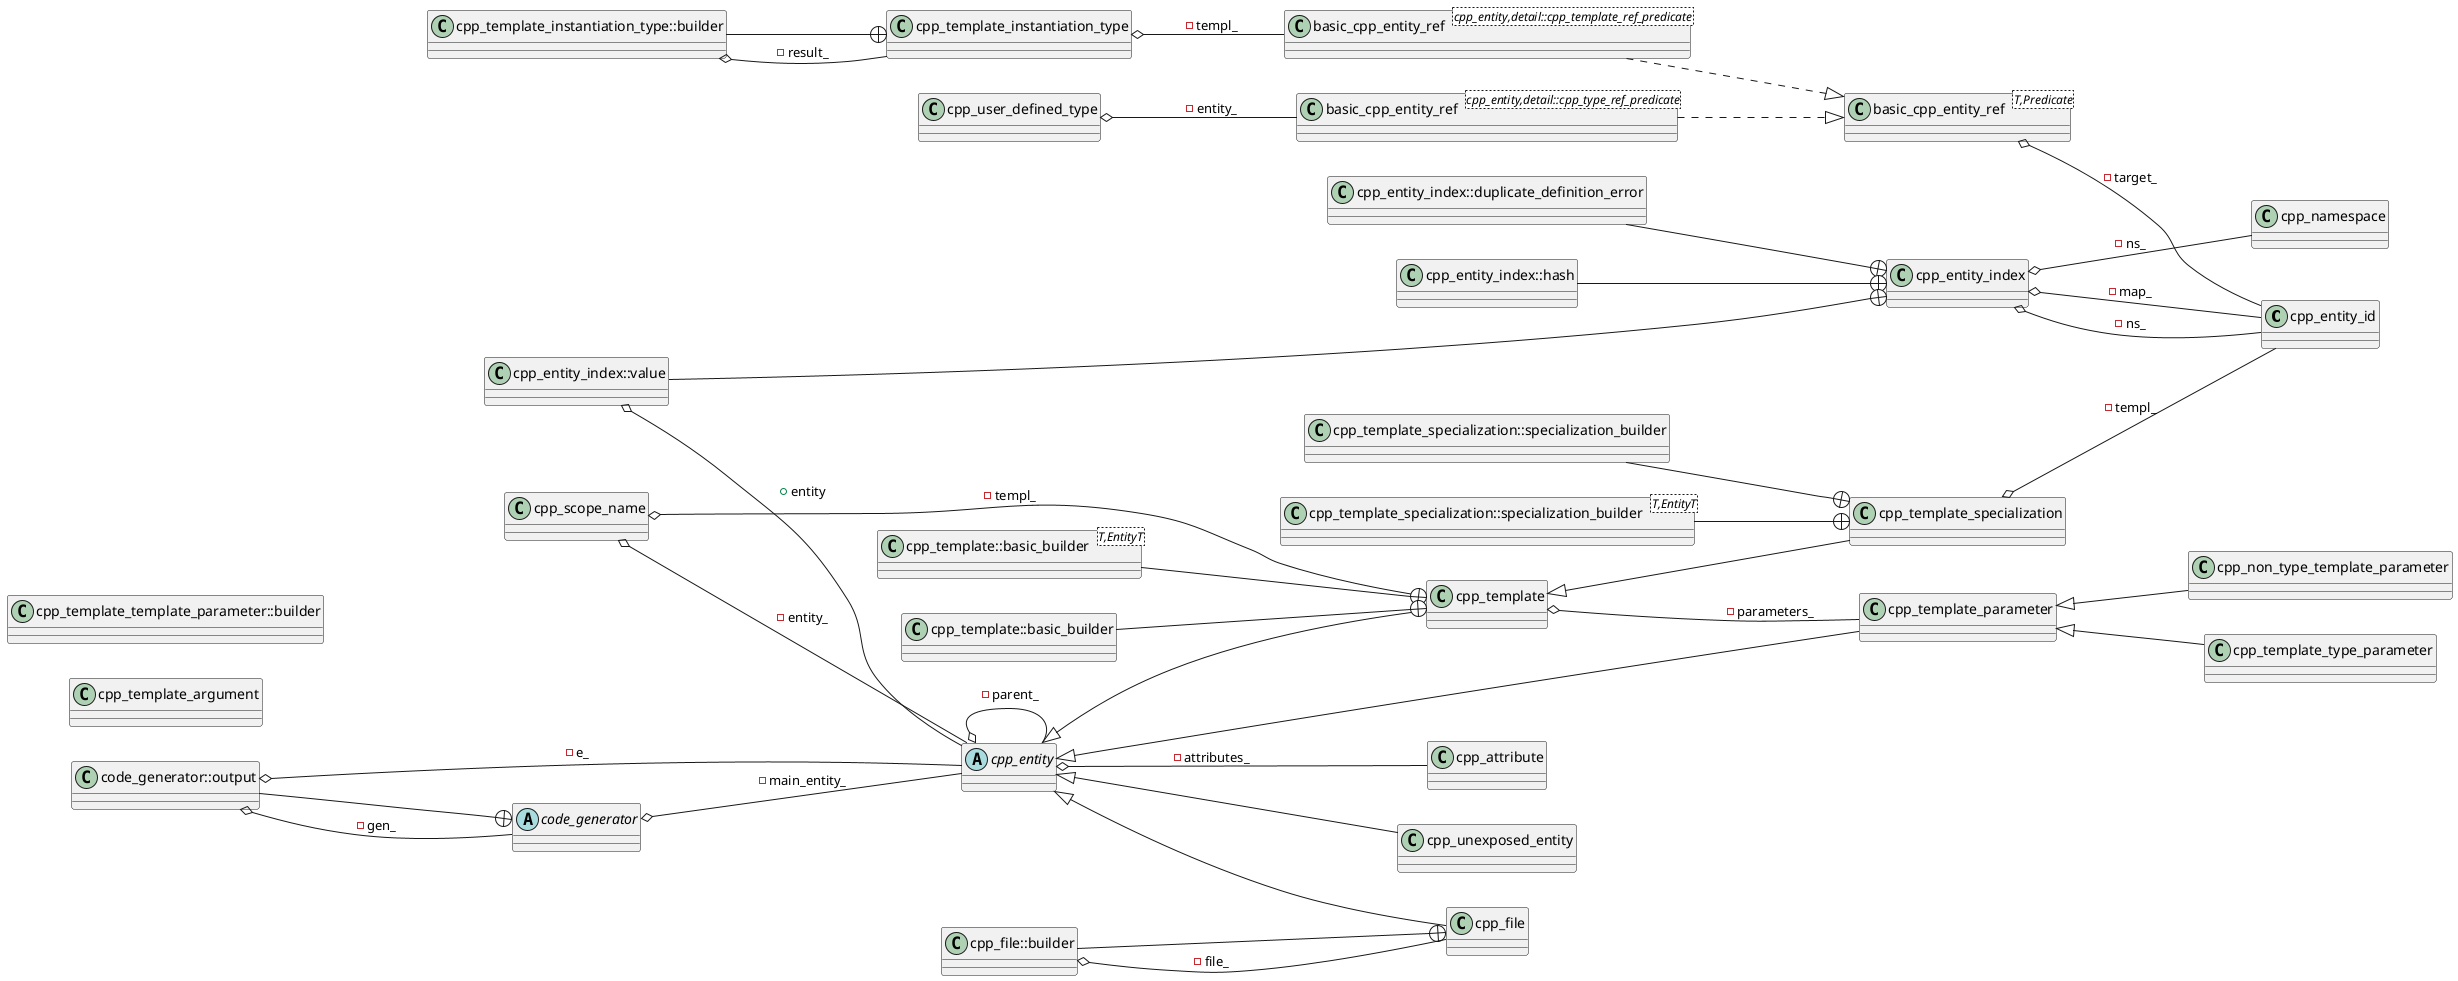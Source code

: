 @startuml
left to right direction
class "cpp_entity_id" as C_0001152344551163828554
class C_0001152344551163828554 [[https://github.com/foonathan/cppast/blob/f81be80b524a88533f7e5eefd96fe10dc59cc289/include/cppast/cpp_entity_index.hpp#L38{A [ts::strong_typedef]() representing the unique id of a [cppast::cpp_entity](). It is comparable for equality.}]] {
}
class "cpp_entity_index" as C_0001989731226165037041
class C_0001989731226165037041 [[https://github.com/foonathan/cppast/blob/f81be80b524a88533f7e5eefd96fe10dc59cc289/include/cppast/cpp_entity_index.hpp#L58{An index of all [cppast::cpp_entity]() objects created. It maps [cppast::cpp_entity_id]() to references to the [cppast::cpp_entity]() objects.}]] {
}
class "cpp_entity_index::duplicate_definition_error" as C_0001989531636101477120
class C_0001989531636101477120 [[https://github.com/foonathan/cppast/blob/f81be80b524a88533f7e5eefd96fe10dc59cc289/include/cppast/cpp_entity_index.hpp#L62{Exception thrown on duplicate entity definition.}]] {
}
class "cpp_entity_index::hash" as C_0000634431773903245144
class C_0000634431773903245144 [[https://github.com/foonathan/cppast/blob/f81be80b524a88533f7e5eefd96fe10dc59cc289/include/cppast/cpp_entity_index.hpp#L116{cpp_entity_index##hash}]] {
}
class "cpp_entity_index::value" as C_0001918458639534713763
class C_0001918458639534713763 [[https://github.com/foonathan/cppast/blob/f81be80b524a88533f7e5eefd96fe10dc59cc289/include/cppast/cpp_entity_index.hpp#L124{cpp_entity_index##value}]] {
}
class "cpp_attribute" as C_0000560657228528420559
class C_0000560657228528420559 [[https://github.com/foonathan/cppast/blob/f81be80b524a88533f7e5eefd96fe10dc59cc289/include/cppast/cpp_attribute.hpp#L42{A C++ attribute, including `alignas` specifiers. It consists of a name, an optional namespace scope and optional arguments. The scope is just a single identifier and doesn't include the `::` and can be given explicitly or via using. The arguments are as...}]] {
}
class "cpp_scope_name" as C_0001691123644971107631
class C_0001691123644971107631 [[https://github.com/foonathan/cppast/blob/f81be80b524a88533f7e5eefd96fe10dc59cc289/include/cppast/cpp_entity.hpp#L22{The name of a scope. It is a combination of a name and optional template parameters.}]] {
}
abstract "cpp_entity" as C_0001854695372332280903
abstract C_0001854695372332280903 [[https://github.com/foonathan/cppast/blob/f81be80b524a88533f7e5eefd96fe10dc59cc289/include/cppast/cpp_entity.hpp#L47{The base class for all entities in the C++ AST.}]] {
}
class "cpp_unexposed_entity" as C_0001449857709503654826
class C_0001449857709503654826 [[https://github.com/foonathan/cppast/blob/f81be80b524a88533f7e5eefd96fe10dc59cc289/include/cppast/cpp_entity.hpp#L187{A [cppast::cpp_entity]() that isn't exposed directly. The only information available is the raw source code.}]] {
}
class "basic_cpp_entity_ref<T,Predicate>" as C_0001879680673732685376
class C_0001879680673732685376 [[https://github.com/foonathan/cppast/blob/f81be80b524a88533f7e5eefd96fe10dc59cc289/include/cppast/cpp_entity_ref.hpp#L23{A basic reference to some kind of [cppast::cpp_entity](). It can either refer to a single [cppast::cpp_entity]() or multiple. In the later case it is *overloaded*.}]] {
}
class "cpp_file" as C_0001248593507051490272
class C_0001248593507051490272 [[https://github.com/foonathan/cppast/blob/f81be80b524a88533f7e5eefd96fe10dc59cc289/include/cppast/cpp_file.hpp#L27{A [cppast::cpp_entity]() modelling a file. This is the top-level entity of the AST.}]] {
}
class "cpp_file::builder" as C_0000804413027846012019
class C_0000804413027846012019 [[https://github.com/foonathan/cppast/blob/f81be80b524a88533f7e5eefd96fe10dc59cc289/include/cppast/cpp_file.hpp#L33{Builds a [cppast::cpp_file]().}]] {
}
class "cpp_template" as C_0000007122300671081288
class C_0000007122300671081288 [[https://github.com/foonathan/cppast/blob/f81be80b524a88533f7e5eefd96fe10dc59cc289/include/cppast/cppast_fwd.hpp#L61{cpp_template}]] {
}
class "cpp_template_specialization" as C_0000529201356065019777
class C_0000529201356065019777 [[https://github.com/foonathan/cppast/blob/f81be80b524a88533f7e5eefd96fe10dc59cc289/include/cppast/cppast_fwd.hpp#L66{cpp_template_specialization}]] {
}
abstract "code_generator" as C_0000664741342971710245
abstract C_0000664741342971710245 [[https://github.com/foonathan/cppast/blob/f81be80b524a88533f7e5eefd96fe10dc59cc289/include/cppast/cppast_fwd.hpp#L10{code_generator}]] {
}
class "cpp_template_argument" as C_0000701592080768365141
class C_0000701592080768365141 [[https://github.com/foonathan/cppast/blob/f81be80b524a88533f7e5eefd96fe10dc59cc289/include/cppast/cppast_fwd.hpp#L62{cpp_template_argument}]] {
}
class "cpp_template_instantiation_type" as C_0001009421424714355715
class C_0001009421424714355715 [[https://github.com/foonathan/cppast/blob/f81be80b524a88533f7e5eefd96fe10dc59cc289/include/cppast/cppast_fwd.hpp#L63{cpp_template_instantiation_type}]] {
}
class "cpp_template_parameter" as C_0001158442798649543268
class C_0001158442798649543268 [[https://github.com/foonathan/cppast/blob/f81be80b524a88533f7e5eefd96fe10dc59cc289/include/cppast/cppast_fwd.hpp#L64{cpp_template_parameter}]] {
}
class "cpp_namespace" as C_0001318630691633731356
class C_0001318630691633731356 [[https://github.com/foonathan/cppast/blob/f81be80b524a88533f7e5eefd96fe10dc59cc289/include/cppast/cppast_fwd.hpp#L55{cpp_namespace}]] {
}
class "cpp_non_type_template_parameter" as C_0001461284658212381765
class C_0001461284658212381765 [[https://github.com/foonathan/cppast/blob/f81be80b524a88533f7e5eefd96fe10dc59cc289/include/cppast/cppast_fwd.hpp#L56{cpp_non_type_template_parameter}]] {
}
class "cpp_template_type_parameter" as C_0001672854013158225149
class C_0001672854013158225149 [[https://github.com/foonathan/cppast/blob/f81be80b524a88533f7e5eefd96fe10dc59cc289/include/cppast/cppast_fwd.hpp#L68{cpp_template_type_parameter}]] {
}
class "cpp_user_defined_type" as C_0002166954434825938188
class C_0002166954434825938188 [[https://github.com/foonathan/cppast/blob/f81be80b524a88533f7e5eefd96fe10dc59cc289/include/cppast/cppast_fwd.hpp#L75{cpp_user_defined_type}]] {
}
class "code_generator::output" as C_0000192432743316866604
class C_0000192432743316866604 [[https://github.com/foonathan/cppast/blob/f81be80b524a88533f7e5eefd96fe10dc59cc289/include/cppast/code_generator.hpp#L168{Sentinel type used to output a given entity.}]] {
}
class "basic_cpp_entity_ref<cpp_entity,detail::cpp_type_ref_predicate>" as C_0001754391255065006254
class C_0001754391255065006254 {
}
class "basic_cpp_entity_ref<cpp_entity,detail::cpp_template_ref_predicate>" as C_0001397949548864734907
class C_0001397949548864734907 {
}
class "cpp_template_template_parameter::builder" as C_0002011376350760136340
class C_0002011376350760136340 [[https://github.com/foonathan/cppast/blob/f81be80b524a88533f7e5eefd96fe10dc59cc289/include/cppast/cpp_template_parameter.hpp#L179{Builds a [cppast::cpp_template_template_parameter]().}]] {
}
class "cpp_template::basic_builder<T,EntityT>" as C_0001612795213388544040
class C_0001612795213388544040 [[https://github.com/foonathan/cppast/blob/f81be80b524a88533f7e5eefd96fe10dc59cc289/include/cppast/cpp_template.hpp#L36{Builder class for templates. Inherit from it to provide additional setter.}]] {
}
class "cpp_template::basic_builder" as C_0000038754313293006440
class C_0000038754313293006440 [[https://github.com/foonathan/cppast/blob/f81be80b524a88533f7e5eefd96fe10dc59cc289/include/cppast/cpp_template.hpp#L36{Builder class for templates. Inherit from it to provide additional setter.}]] {
}
class "cpp_template_instantiation_type::builder" as C_0000643437011741382402
class C_0000643437011741382402 [[https://github.com/foonathan/cppast/blob/f81be80b524a88533f7e5eefd96fe10dc59cc289/include/cppast/cpp_template.hpp#L97{Builds a [cppast::cpp_template_instantiation]().}]] {
}
class "cpp_template_specialization::specialization_builder<T,EntityT>" as C_0000577199294850900499
class C_0000577199294850900499 [[https://github.com/foonathan/cppast/blob/f81be80b524a88533f7e5eefd96fe10dc59cc289/include/cppast/cpp_template.hpp#L223{Builder class for specializations. Inherit from it to provide additional setter.}]] {
}
class "cpp_template_specialization::specialization_builder" as C_0001653809872678956738
class C_0001653809872678956738 [[https://github.com/foonathan/cppast/blob/f81be80b524a88533f7e5eefd96fe10dc59cc289/include/cppast/cpp_template.hpp#L223{Builder class for specializations. Inherit from it to provide additional setter.}]] {
}
C_0001989731226165037041 o-- C_0001152344551163828554 : -map_
C_0001989731226165037041 o-- C_0001152344551163828554 : -ns_
C_0001989731226165037041 o-- C_0001318630691633731356 : -ns_
C_0001989531636101477120 --+ C_0001989731226165037041
C_0000634431773903245144 --+ C_0001989731226165037041
C_0001918458639534713763 --+ C_0001989731226165037041
C_0001918458639534713763 o-- C_0001854695372332280903 : +entity
C_0001691123644971107631 o-- C_0001854695372332280903 : -entity_
C_0001691123644971107631 o-- C_0000007122300671081288 : -templ_
C_0001854695372332280903 o-- C_0000560657228528420559 : -attributes_
C_0001854695372332280903 o-- C_0001854695372332280903 : -parent_
C_0001854695372332280903 <|-- C_0001449857709503654826
C_0001879680673732685376 o-- C_0001152344551163828554 : -target_
C_0001854695372332280903 <|-- C_0001248593507051490272
C_0000804413027846012019 --+ C_0001248593507051490272
C_0000804413027846012019 o-- C_0001248593507051490272 : -file_
C_0000007122300671081288 o-- C_0001158442798649543268 : -parameters_
C_0001854695372332280903 <|-- C_0000007122300671081288
C_0000529201356065019777 o-- C_0001152344551163828554 : -templ_
C_0000007122300671081288 <|-- C_0000529201356065019777
C_0000664741342971710245 o-- C_0001854695372332280903 : -main_entity_
C_0001009421424714355715 o-- C_0001397949548864734907 : -templ_
C_0001854695372332280903 <|-- C_0001158442798649543268
C_0001158442798649543268 <|-- C_0001461284658212381765
C_0001158442798649543268 <|-- C_0001672854013158225149
C_0002166954434825938188 o-- C_0001754391255065006254 : -entity_
C_0000192432743316866604 --+ C_0000664741342971710245
C_0000192432743316866604 o-- C_0000664741342971710245 : -gen_
C_0000192432743316866604 o-- C_0001854695372332280903 : -e_
C_0001754391255065006254 ..|> C_0001879680673732685376
C_0001397949548864734907 ..|> C_0001879680673732685376
C_0001612795213388544040 --+ C_0000007122300671081288
C_0000038754313293006440 --+ C_0000007122300671081288
C_0000643437011741382402 --+ C_0001009421424714355715
C_0000643437011741382402 o-- C_0001009421424714355715 : -result_
C_0000577199294850900499 --+ C_0000529201356065019777
C_0001653809872678956738 --+ C_0000529201356065019777
@enduml
